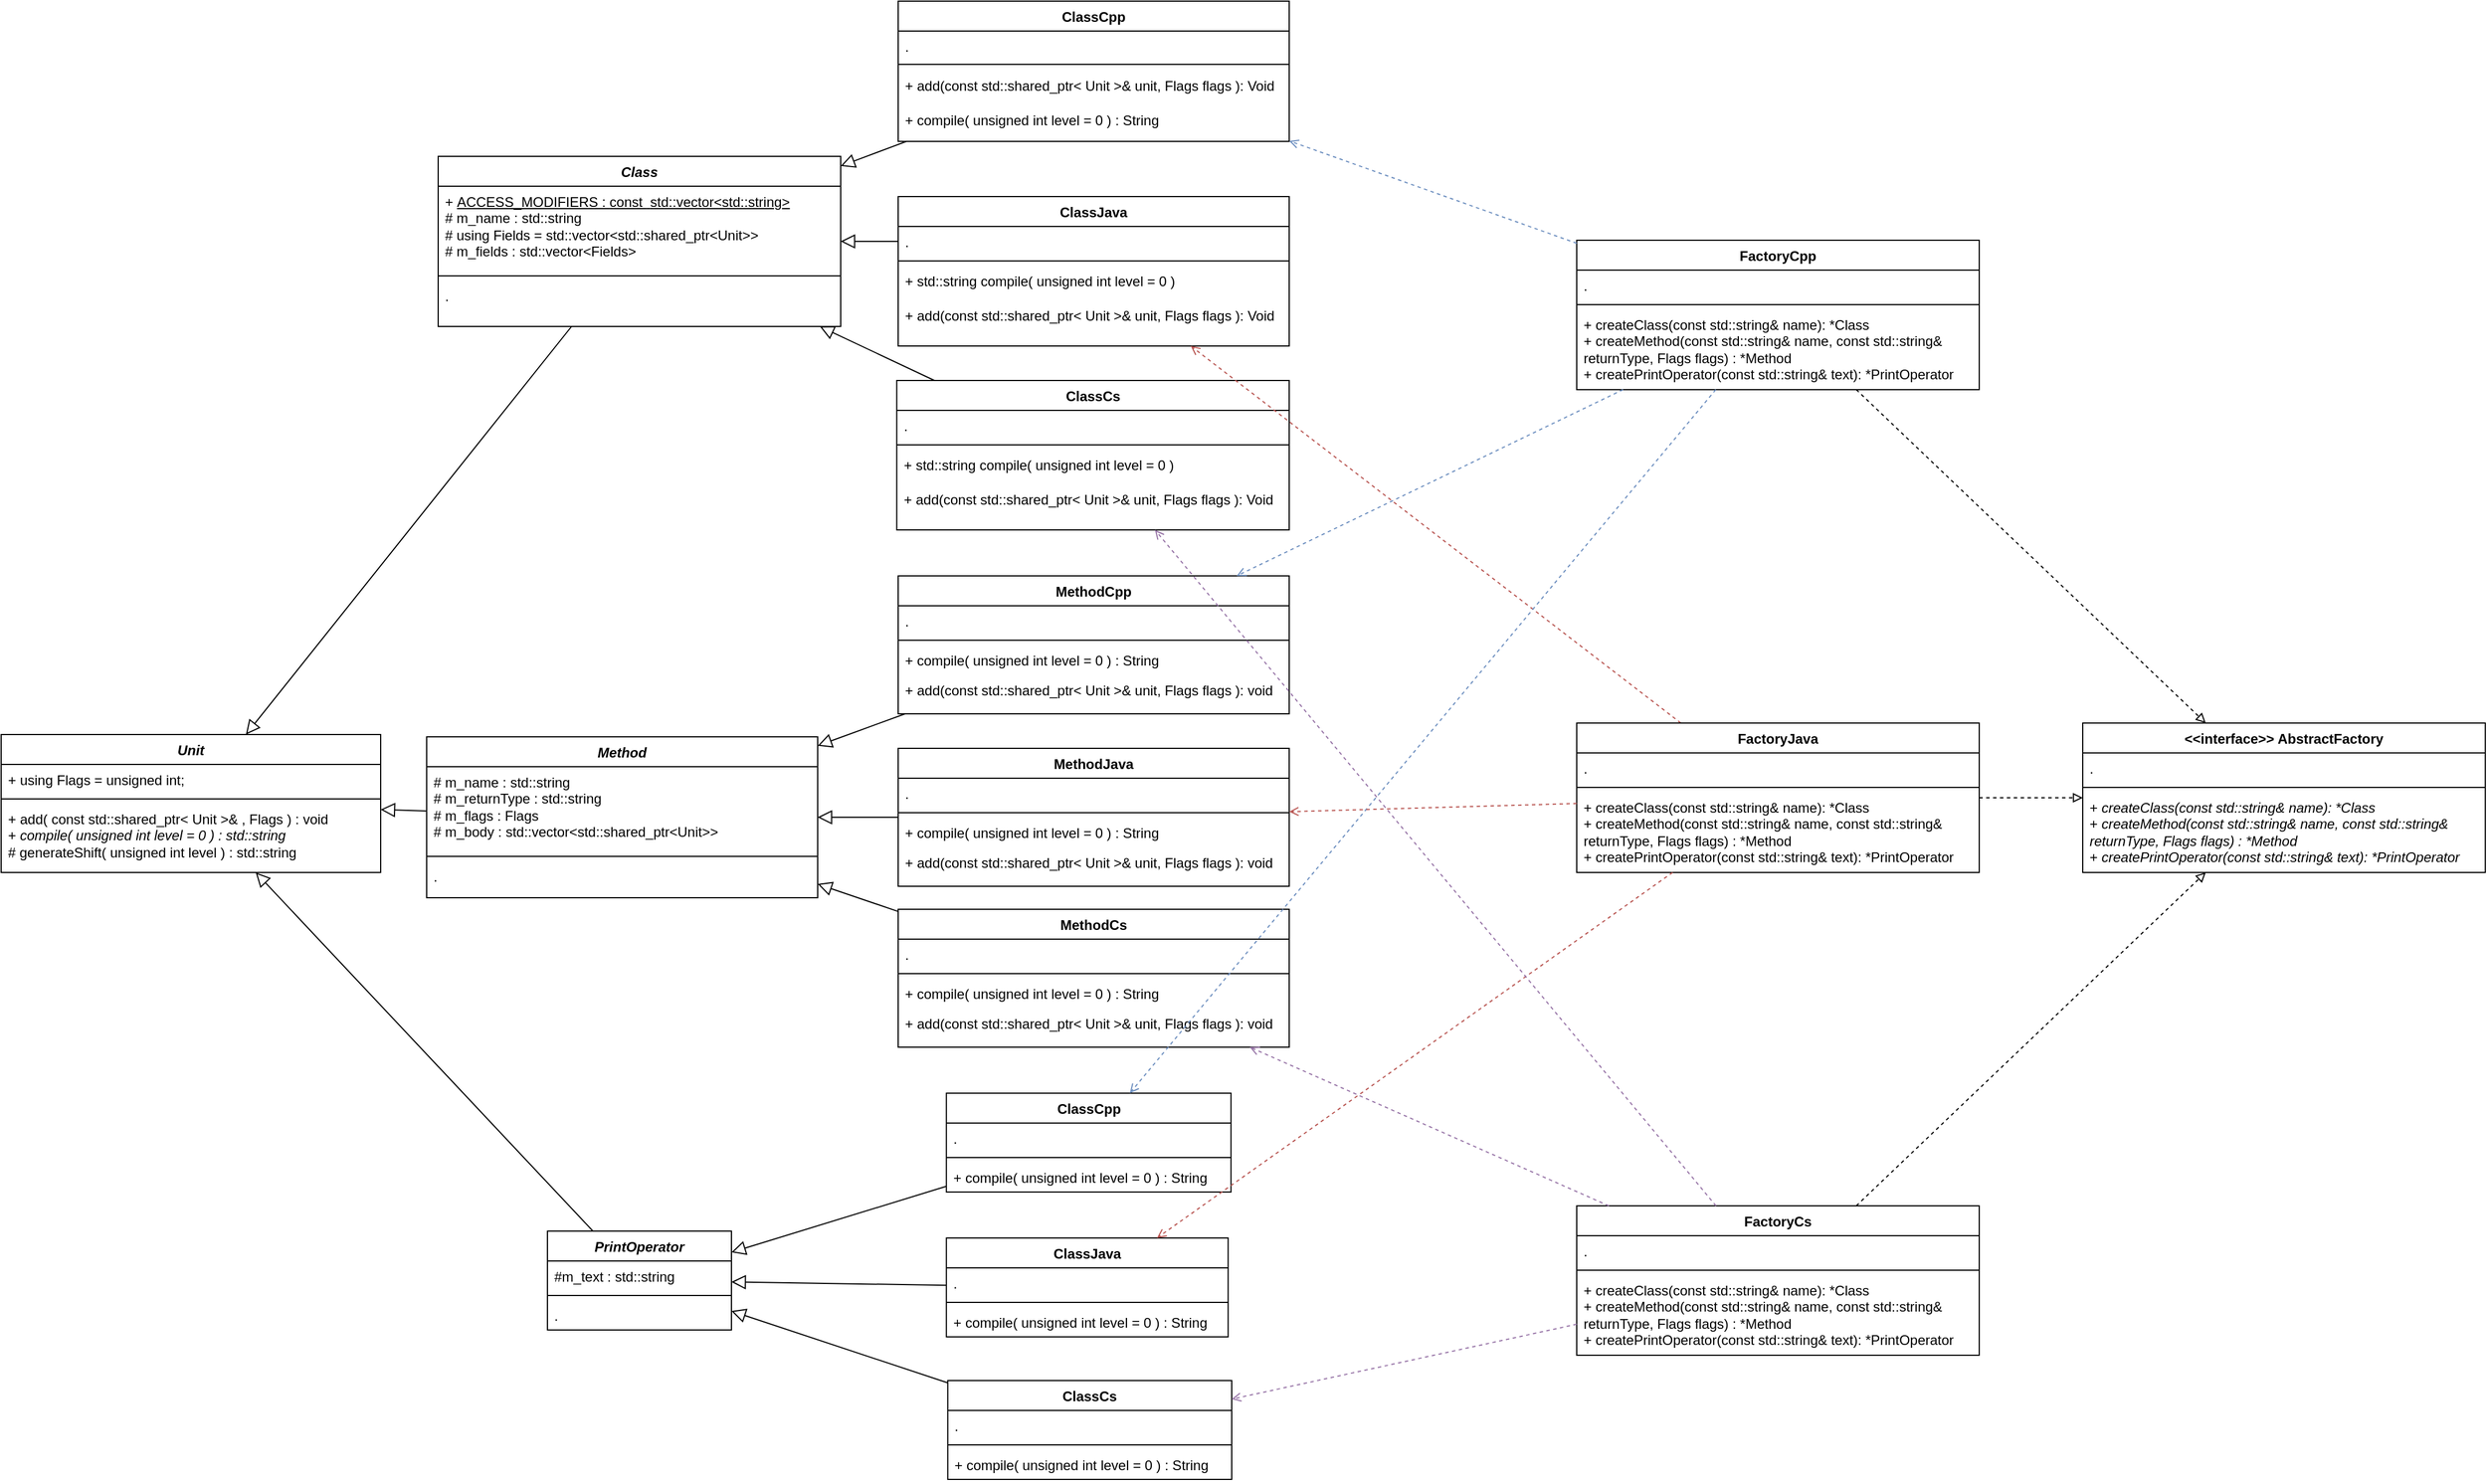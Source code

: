 <mxfile version="24.4.0" type="device">
  <diagram id="C5RBs43oDa-KdzZeNtuy" name="Page-1">
    <mxGraphModel dx="970" dy="560" grid="1" gridSize="10" guides="1" tooltips="1" connect="1" arrows="1" fold="1" page="1" pageScale="1" pageWidth="3000" pageHeight="3000" math="0" shadow="0">
      <root>
        <mxCell id="WIyWlLk6GJQsqaUBKTNV-0" />
        <mxCell id="WIyWlLk6GJQsqaUBKTNV-1" parent="WIyWlLk6GJQsqaUBKTNV-0" />
        <mxCell id="gezvIGPkTuoUHlUliIxv-8" value="ClassCpp" style="swimlane;fontStyle=1;align=center;verticalAlign=top;childLayout=stackLayout;horizontal=1;startSize=26;horizontalStack=0;resizeParent=1;resizeParentMax=0;resizeLast=0;collapsible=1;marginBottom=0;whiteSpace=wrap;html=1;" parent="WIyWlLk6GJQsqaUBKTNV-1" vertex="1">
          <mxGeometry x="1430.01" y="930" width="340" height="122" as="geometry">
            <mxRectangle x="1370" y="910" width="100" height="30" as="alternateBounds" />
          </mxGeometry>
        </mxCell>
        <mxCell id="gezvIGPkTuoUHlUliIxv-9" value="." style="text;strokeColor=none;fillColor=none;align=left;verticalAlign=top;spacingLeft=4;spacingRight=4;overflow=hidden;rotatable=0;points=[[0,0.5],[1,0.5]];portConstraint=eastwest;whiteSpace=wrap;html=1;" parent="gezvIGPkTuoUHlUliIxv-8" vertex="1">
          <mxGeometry y="26" width="340" height="24" as="geometry" />
        </mxCell>
        <mxCell id="gezvIGPkTuoUHlUliIxv-10" value="" style="line;strokeWidth=1;fillColor=none;align=left;verticalAlign=middle;spacingTop=-1;spacingLeft=3;spacingRight=3;rotatable=0;labelPosition=right;points=[];portConstraint=eastwest;strokeColor=inherit;" parent="gezvIGPkTuoUHlUliIxv-8" vertex="1">
          <mxGeometry y="50" width="340" height="10" as="geometry" />
        </mxCell>
        <mxCell id="6ZI4dqy2-xrWHT3vHo12-13" value="+ add(const std::shared_ptr&amp;lt; Unit &amp;gt;&amp;amp; unit, Flags flags&amp;nbsp;): Void" style="text;strokeColor=none;fillColor=none;align=left;verticalAlign=top;spacingLeft=4;spacingRight=4;overflow=hidden;rotatable=0;points=[[0,0.5],[1,0.5]];portConstraint=eastwest;whiteSpace=wrap;html=1;" parent="gezvIGPkTuoUHlUliIxv-8" vertex="1">
          <mxGeometry y="60" width="340" height="30" as="geometry" />
        </mxCell>
        <mxCell id="gezvIGPkTuoUHlUliIxv-11" value="+ compile( unsigned int level = 0 ) : String" style="text;strokeColor=none;fillColor=none;align=left;verticalAlign=top;spacingLeft=4;spacingRight=4;overflow=hidden;rotatable=0;points=[[0,0.5],[1,0.5]];portConstraint=eastwest;whiteSpace=wrap;html=1;" parent="gezvIGPkTuoUHlUliIxv-8" vertex="1">
          <mxGeometry y="90" width="340" height="32" as="geometry" />
        </mxCell>
        <mxCell id="gezvIGPkTuoUHlUliIxv-108" style="rounded=0;orthogonalLoop=1;jettySize=auto;html=1;endArrow=block;endFill=0;endSize=10;" parent="WIyWlLk6GJQsqaUBKTNV-1" source="6ZI4dqy2-xrWHT3vHo12-33" target="gezvIGPkTuoUHlUliIxv-104" edge="1">
          <mxGeometry relative="1" as="geometry">
            <mxPoint x="1041.371" y="1166" as="sourcePoint" />
          </mxGeometry>
        </mxCell>
        <mxCell id="gezvIGPkTuoUHlUliIxv-17" value="ClassJava" style="swimlane;fontStyle=1;align=center;verticalAlign=top;childLayout=stackLayout;horizontal=1;startSize=26;horizontalStack=0;resizeParent=1;resizeParentMax=0;resizeLast=0;collapsible=1;marginBottom=0;whiteSpace=wrap;html=1;" parent="WIyWlLk6GJQsqaUBKTNV-1" vertex="1">
          <mxGeometry x="1430" y="1100" width="340" height="130" as="geometry" />
        </mxCell>
        <mxCell id="gezvIGPkTuoUHlUliIxv-18" value="." style="text;strokeColor=none;fillColor=none;align=left;verticalAlign=top;spacingLeft=4;spacingRight=4;overflow=hidden;rotatable=0;points=[[0,0.5],[1,0.5]];portConstraint=eastwest;whiteSpace=wrap;html=1;" parent="gezvIGPkTuoUHlUliIxv-17" vertex="1">
          <mxGeometry y="26" width="340" height="26" as="geometry" />
        </mxCell>
        <mxCell id="gezvIGPkTuoUHlUliIxv-19" value="" style="line;strokeWidth=1;fillColor=none;align=left;verticalAlign=middle;spacingTop=-1;spacingLeft=3;spacingRight=3;rotatable=0;labelPosition=right;points=[];portConstraint=eastwest;strokeColor=inherit;" parent="gezvIGPkTuoUHlUliIxv-17" vertex="1">
          <mxGeometry y="52" width="340" height="8" as="geometry" />
        </mxCell>
        <mxCell id="gezvIGPkTuoUHlUliIxv-20" value="+ std::string compile( unsigned int level = 0 )" style="text;strokeColor=none;fillColor=none;align=left;verticalAlign=top;spacingLeft=4;spacingRight=4;overflow=hidden;rotatable=0;points=[[0,0.5],[1,0.5]];portConstraint=eastwest;whiteSpace=wrap;html=1;" parent="gezvIGPkTuoUHlUliIxv-17" vertex="1">
          <mxGeometry y="60" width="340" height="30" as="geometry" />
        </mxCell>
        <mxCell id="6ZI4dqy2-xrWHT3vHo12-26" value="+ add(const std::shared_ptr&amp;lt; Unit &amp;gt;&amp;amp; unit, Flags flags&amp;nbsp;): Void" style="text;strokeColor=none;fillColor=none;align=left;verticalAlign=top;spacingLeft=4;spacingRight=4;overflow=hidden;rotatable=0;points=[[0,0.5],[1,0.5]];portConstraint=eastwest;whiteSpace=wrap;html=1;" parent="gezvIGPkTuoUHlUliIxv-17" vertex="1">
          <mxGeometry y="90" width="340" height="40" as="geometry" />
        </mxCell>
        <mxCell id="gezvIGPkTuoUHlUliIxv-21" value="ClassCs" style="swimlane;fontStyle=1;align=center;verticalAlign=top;childLayout=stackLayout;horizontal=1;startSize=26;horizontalStack=0;resizeParent=1;resizeParentMax=0;resizeLast=0;collapsible=1;marginBottom=0;whiteSpace=wrap;html=1;" parent="WIyWlLk6GJQsqaUBKTNV-1" vertex="1">
          <mxGeometry x="1428.75" y="1260" width="341.25" height="130" as="geometry" />
        </mxCell>
        <mxCell id="gezvIGPkTuoUHlUliIxv-22" value="." style="text;strokeColor=none;fillColor=none;align=left;verticalAlign=top;spacingLeft=4;spacingRight=4;overflow=hidden;rotatable=0;points=[[0,0.5],[1,0.5]];portConstraint=eastwest;whiteSpace=wrap;html=1;" parent="gezvIGPkTuoUHlUliIxv-21" vertex="1">
          <mxGeometry y="26" width="341.25" height="26" as="geometry" />
        </mxCell>
        <mxCell id="gezvIGPkTuoUHlUliIxv-23" value="" style="line;strokeWidth=1;fillColor=none;align=left;verticalAlign=middle;spacingTop=-1;spacingLeft=3;spacingRight=3;rotatable=0;labelPosition=right;points=[];portConstraint=eastwest;strokeColor=inherit;" parent="gezvIGPkTuoUHlUliIxv-21" vertex="1">
          <mxGeometry y="52" width="341.25" height="8" as="geometry" />
        </mxCell>
        <mxCell id="gezvIGPkTuoUHlUliIxv-24" value="+ std::string compile( unsigned int level = 0 )" style="text;strokeColor=none;fillColor=none;align=left;verticalAlign=top;spacingLeft=4;spacingRight=4;overflow=hidden;rotatable=0;points=[[0,0.5],[1,0.5]];portConstraint=eastwest;whiteSpace=wrap;html=1;" parent="gezvIGPkTuoUHlUliIxv-21" vertex="1">
          <mxGeometry y="60" width="341.25" height="30" as="geometry" />
        </mxCell>
        <mxCell id="6ZI4dqy2-xrWHT3vHo12-27" value="+ add(const std::shared_ptr&amp;lt; Unit &amp;gt;&amp;amp; unit, Flags flags&amp;nbsp;): Void" style="text;strokeColor=none;fillColor=none;align=left;verticalAlign=top;spacingLeft=4;spacingRight=4;overflow=hidden;rotatable=0;points=[[0,0.5],[1,0.5]];portConstraint=eastwest;whiteSpace=wrap;html=1;" parent="gezvIGPkTuoUHlUliIxv-21" vertex="1">
          <mxGeometry y="90" width="341.25" height="40" as="geometry" />
        </mxCell>
        <mxCell id="gezvIGPkTuoUHlUliIxv-26" style="rounded=0;orthogonalLoop=1;jettySize=auto;html=1;endArrow=block;endFill=0;endSize=10;" parent="WIyWlLk6GJQsqaUBKTNV-1" source="gezvIGPkTuoUHlUliIxv-18" target="6ZI4dqy2-xrWHT3vHo12-33" edge="1">
          <mxGeometry relative="1" as="geometry">
            <mxPoint x="1270" y="1146" as="targetPoint" />
          </mxGeometry>
        </mxCell>
        <mxCell id="gezvIGPkTuoUHlUliIxv-67" value="MethodCpp" style="swimlane;fontStyle=1;align=center;verticalAlign=top;childLayout=stackLayout;horizontal=1;startSize=26;horizontalStack=0;resizeParent=1;resizeParentMax=0;resizeLast=0;collapsible=1;marginBottom=0;whiteSpace=wrap;html=1;" parent="WIyWlLk6GJQsqaUBKTNV-1" vertex="1">
          <mxGeometry x="1430" y="1430" width="340" height="120" as="geometry" />
        </mxCell>
        <mxCell id="gezvIGPkTuoUHlUliIxv-68" value="." style="text;strokeColor=none;fillColor=none;align=left;verticalAlign=top;spacingLeft=4;spacingRight=4;overflow=hidden;rotatable=0;points=[[0,0.5],[1,0.5]];portConstraint=eastwest;whiteSpace=wrap;html=1;" parent="gezvIGPkTuoUHlUliIxv-67" vertex="1">
          <mxGeometry y="26" width="340" height="26" as="geometry" />
        </mxCell>
        <mxCell id="gezvIGPkTuoUHlUliIxv-69" value="" style="line;strokeWidth=1;fillColor=none;align=left;verticalAlign=middle;spacingTop=-1;spacingLeft=3;spacingRight=3;rotatable=0;labelPosition=right;points=[];portConstraint=eastwest;strokeColor=inherit;" parent="gezvIGPkTuoUHlUliIxv-67" vertex="1">
          <mxGeometry y="52" width="340" height="8" as="geometry" />
        </mxCell>
        <mxCell id="7qQUv7Jo1ADHQWkO8-V3-0" value="+ compile( unsigned int level = 0 ) : String" style="text;strokeColor=none;fillColor=none;align=left;verticalAlign=top;spacingLeft=4;spacingRight=4;overflow=hidden;rotatable=0;points=[[0,0.5],[1,0.5]];portConstraint=eastwest;whiteSpace=wrap;html=1;" vertex="1" parent="gezvIGPkTuoUHlUliIxv-67">
          <mxGeometry y="60" width="340" height="26" as="geometry" />
        </mxCell>
        <mxCell id="7qQUv7Jo1ADHQWkO8-V3-2" value="+ add(const std::shared_ptr&amp;lt; Unit &amp;gt;&amp;amp; unit, Flags flags&amp;nbsp;): void" style="text;strokeColor=none;fillColor=none;align=left;verticalAlign=top;spacingLeft=4;spacingRight=4;overflow=hidden;rotatable=0;points=[[0,0.5],[1,0.5]];portConstraint=eastwest;whiteSpace=wrap;html=1;" vertex="1" parent="gezvIGPkTuoUHlUliIxv-67">
          <mxGeometry y="86" width="340" height="34" as="geometry" />
        </mxCell>
        <mxCell id="gezvIGPkTuoUHlUliIxv-71" value="&lt;i&gt;Method&lt;/i&gt;" style="swimlane;fontStyle=1;align=center;verticalAlign=top;childLayout=stackLayout;horizontal=1;startSize=26;horizontalStack=0;resizeParent=1;resizeParentMax=0;resizeLast=0;collapsible=1;marginBottom=0;whiteSpace=wrap;html=1;" parent="WIyWlLk6GJQsqaUBKTNV-1" vertex="1">
          <mxGeometry x="1020" y="1570" width="340" height="140" as="geometry" />
        </mxCell>
        <mxCell id="gezvIGPkTuoUHlUliIxv-72" value="&lt;div&gt;# m_name :&amp;nbsp;std::string&lt;/div&gt;&lt;div&gt;# m_returnType :&amp;nbsp;std::string&lt;/div&gt;&lt;div&gt;# m_flags : Flags&lt;/div&gt;&lt;div&gt;# m_body :&amp;nbsp;std::vector&amp;lt;std::shared_ptr&amp;lt;Unit&amp;gt;&amp;gt;&lt;/div&gt;" style="text;strokeColor=none;fillColor=none;align=left;verticalAlign=top;spacingLeft=4;spacingRight=4;overflow=hidden;rotatable=0;points=[[0,0.5],[1,0.5]];portConstraint=eastwest;whiteSpace=wrap;html=1;" parent="gezvIGPkTuoUHlUliIxv-71" vertex="1">
          <mxGeometry y="26" width="340" height="74" as="geometry" />
        </mxCell>
        <mxCell id="gezvIGPkTuoUHlUliIxv-73" value="" style="line;strokeWidth=1;fillColor=none;align=left;verticalAlign=middle;spacingTop=-1;spacingLeft=3;spacingRight=3;rotatable=0;labelPosition=right;points=[];portConstraint=eastwest;strokeColor=inherit;" parent="gezvIGPkTuoUHlUliIxv-71" vertex="1">
          <mxGeometry y="100" width="340" height="8" as="geometry" />
        </mxCell>
        <mxCell id="6ZI4dqy2-xrWHT3vHo12-28" value="." style="text;strokeColor=none;fillColor=none;align=left;verticalAlign=top;spacingLeft=4;spacingRight=4;overflow=hidden;rotatable=0;points=[[0,0.5],[1,0.5]];portConstraint=eastwest;whiteSpace=wrap;html=1;" parent="gezvIGPkTuoUHlUliIxv-71" vertex="1">
          <mxGeometry y="108" width="340" height="32" as="geometry" />
        </mxCell>
        <mxCell id="gezvIGPkTuoUHlUliIxv-75" value="MethodJava" style="swimlane;fontStyle=1;align=center;verticalAlign=top;childLayout=stackLayout;horizontal=1;startSize=26;horizontalStack=0;resizeParent=1;resizeParentMax=0;resizeLast=0;collapsible=1;marginBottom=0;whiteSpace=wrap;html=1;" parent="WIyWlLk6GJQsqaUBKTNV-1" vertex="1">
          <mxGeometry x="1430" y="1580" width="340" height="120" as="geometry" />
        </mxCell>
        <mxCell id="gezvIGPkTuoUHlUliIxv-76" value="." style="text;strokeColor=none;fillColor=none;align=left;verticalAlign=top;spacingLeft=4;spacingRight=4;overflow=hidden;rotatable=0;points=[[0,0.5],[1,0.5]];portConstraint=eastwest;whiteSpace=wrap;html=1;" parent="gezvIGPkTuoUHlUliIxv-75" vertex="1">
          <mxGeometry y="26" width="340" height="26" as="geometry" />
        </mxCell>
        <mxCell id="gezvIGPkTuoUHlUliIxv-77" value="" style="line;strokeWidth=1;fillColor=none;align=left;verticalAlign=middle;spacingTop=-1;spacingLeft=3;spacingRight=3;rotatable=0;labelPosition=right;points=[];portConstraint=eastwest;strokeColor=inherit;" parent="gezvIGPkTuoUHlUliIxv-75" vertex="1">
          <mxGeometry y="52" width="340" height="8" as="geometry" />
        </mxCell>
        <mxCell id="gezvIGPkTuoUHlUliIxv-78" value="+ compile( unsigned int level = 0 ) : String" style="text;strokeColor=none;fillColor=none;align=left;verticalAlign=top;spacingLeft=4;spacingRight=4;overflow=hidden;rotatable=0;points=[[0,0.5],[1,0.5]];portConstraint=eastwest;whiteSpace=wrap;html=1;" parent="gezvIGPkTuoUHlUliIxv-75" vertex="1">
          <mxGeometry y="60" width="340" height="26" as="geometry" />
        </mxCell>
        <mxCell id="7qQUv7Jo1ADHQWkO8-V3-1" value="+ add(const std::shared_ptr&amp;lt; Unit &amp;gt;&amp;amp; unit, Flags flags&amp;nbsp;): void" style="text;strokeColor=none;fillColor=none;align=left;verticalAlign=top;spacingLeft=4;spacingRight=4;overflow=hidden;rotatable=0;points=[[0,0.5],[1,0.5]];portConstraint=eastwest;whiteSpace=wrap;html=1;" vertex="1" parent="gezvIGPkTuoUHlUliIxv-75">
          <mxGeometry y="86" width="340" height="34" as="geometry" />
        </mxCell>
        <mxCell id="gezvIGPkTuoUHlUliIxv-80" value="MethodCs" style="swimlane;fontStyle=1;align=center;verticalAlign=top;childLayout=stackLayout;horizontal=1;startSize=26;horizontalStack=0;resizeParent=1;resizeParentMax=0;resizeLast=0;collapsible=1;marginBottom=0;whiteSpace=wrap;html=1;" parent="WIyWlLk6GJQsqaUBKTNV-1" vertex="1">
          <mxGeometry x="1430" y="1720" width="340" height="120" as="geometry" />
        </mxCell>
        <mxCell id="gezvIGPkTuoUHlUliIxv-81" value="." style="text;strokeColor=none;fillColor=none;align=left;verticalAlign=top;spacingLeft=4;spacingRight=4;overflow=hidden;rotatable=0;points=[[0,0.5],[1,0.5]];portConstraint=eastwest;whiteSpace=wrap;html=1;" parent="gezvIGPkTuoUHlUliIxv-80" vertex="1">
          <mxGeometry y="26" width="340" height="26" as="geometry" />
        </mxCell>
        <mxCell id="gezvIGPkTuoUHlUliIxv-82" value="" style="line;strokeWidth=1;fillColor=none;align=left;verticalAlign=middle;spacingTop=-1;spacingLeft=3;spacingRight=3;rotatable=0;labelPosition=right;points=[];portConstraint=eastwest;strokeColor=inherit;" parent="gezvIGPkTuoUHlUliIxv-80" vertex="1">
          <mxGeometry y="52" width="340" height="8" as="geometry" />
        </mxCell>
        <mxCell id="MN3qIhoa0ov2QLaZOu2q-2" value="+ compile( unsigned int level = 0 ) : String" style="text;strokeColor=none;fillColor=none;align=left;verticalAlign=top;spacingLeft=4;spacingRight=4;overflow=hidden;rotatable=0;points=[[0,0.5],[1,0.5]];portConstraint=eastwest;whiteSpace=wrap;html=1;" parent="gezvIGPkTuoUHlUliIxv-80" vertex="1">
          <mxGeometry y="60" width="340" height="26" as="geometry" />
        </mxCell>
        <mxCell id="7qQUv7Jo1ADHQWkO8-V3-3" value="+ add(const std::shared_ptr&amp;lt; Unit &amp;gt;&amp;amp; unit, Flags flags&amp;nbsp;): void" style="text;strokeColor=none;fillColor=none;align=left;verticalAlign=top;spacingLeft=4;spacingRight=4;overflow=hidden;rotatable=0;points=[[0,0.5],[1,0.5]];portConstraint=eastwest;whiteSpace=wrap;html=1;" vertex="1" parent="gezvIGPkTuoUHlUliIxv-80">
          <mxGeometry y="86" width="340" height="34" as="geometry" />
        </mxCell>
        <mxCell id="gezvIGPkTuoUHlUliIxv-86" value="ClassCpp" style="swimlane;fontStyle=1;align=center;verticalAlign=top;childLayout=stackLayout;horizontal=1;startSize=26;horizontalStack=0;resizeParent=1;resizeParentMax=0;resizeLast=0;collapsible=1;marginBottom=0;whiteSpace=wrap;html=1;" parent="WIyWlLk6GJQsqaUBKTNV-1" vertex="1">
          <mxGeometry x="1471.88" y="1880" width="247.5" height="86" as="geometry" />
        </mxCell>
        <mxCell id="gezvIGPkTuoUHlUliIxv-87" value="." style="text;strokeColor=none;fillColor=none;align=left;verticalAlign=top;spacingLeft=4;spacingRight=4;overflow=hidden;rotatable=0;points=[[0,0.5],[1,0.5]];portConstraint=eastwest;whiteSpace=wrap;html=1;" parent="gezvIGPkTuoUHlUliIxv-86" vertex="1">
          <mxGeometry y="26" width="247.5" height="26" as="geometry" />
        </mxCell>
        <mxCell id="gezvIGPkTuoUHlUliIxv-88" value="" style="line;strokeWidth=1;fillColor=none;align=left;verticalAlign=middle;spacingTop=-1;spacingLeft=3;spacingRight=3;rotatable=0;labelPosition=right;points=[];portConstraint=eastwest;strokeColor=inherit;" parent="gezvIGPkTuoUHlUliIxv-86" vertex="1">
          <mxGeometry y="52" width="247.5" height="8" as="geometry" />
        </mxCell>
        <mxCell id="gezvIGPkTuoUHlUliIxv-89" value="+ compile( unsigned int level = 0 ) : String" style="text;strokeColor=none;fillColor=none;align=left;verticalAlign=top;spacingLeft=4;spacingRight=4;overflow=hidden;rotatable=0;points=[[0,0.5],[1,0.5]];portConstraint=eastwest;whiteSpace=wrap;html=1;" parent="gezvIGPkTuoUHlUliIxv-86" vertex="1">
          <mxGeometry y="60" width="247.5" height="26" as="geometry" />
        </mxCell>
        <mxCell id="gezvIGPkTuoUHlUliIxv-90" value="&lt;i&gt;PrintOperator&lt;/i&gt;" style="swimlane;fontStyle=1;align=center;verticalAlign=top;childLayout=stackLayout;horizontal=1;startSize=26;horizontalStack=0;resizeParent=1;resizeParentMax=0;resizeLast=0;collapsible=1;marginBottom=0;whiteSpace=wrap;html=1;" parent="WIyWlLk6GJQsqaUBKTNV-1" vertex="1">
          <mxGeometry x="1125" y="2000" width="160" height="86" as="geometry" />
        </mxCell>
        <mxCell id="gezvIGPkTuoUHlUliIxv-91" value="#m_text : std::string" style="text;strokeColor=none;fillColor=none;align=left;verticalAlign=top;spacingLeft=4;spacingRight=4;overflow=hidden;rotatable=0;points=[[0,0.5],[1,0.5]];portConstraint=eastwest;whiteSpace=wrap;html=1;" parent="gezvIGPkTuoUHlUliIxv-90" vertex="1">
          <mxGeometry y="26" width="160" height="26" as="geometry" />
        </mxCell>
        <mxCell id="gezvIGPkTuoUHlUliIxv-92" value="" style="line;strokeWidth=1;fillColor=none;align=left;verticalAlign=middle;spacingTop=-1;spacingLeft=3;spacingRight=3;rotatable=0;labelPosition=right;points=[];portConstraint=eastwest;strokeColor=inherit;" parent="gezvIGPkTuoUHlUliIxv-90" vertex="1">
          <mxGeometry y="52" width="160" height="8" as="geometry" />
        </mxCell>
        <mxCell id="gezvIGPkTuoUHlUliIxv-93" value="." style="text;strokeColor=none;fillColor=none;align=left;verticalAlign=top;spacingLeft=4;spacingRight=4;overflow=hidden;rotatable=0;points=[[0,0.5],[1,0.5]];portConstraint=eastwest;whiteSpace=wrap;html=1;" parent="gezvIGPkTuoUHlUliIxv-90" vertex="1">
          <mxGeometry y="60" width="160" height="26" as="geometry" />
        </mxCell>
        <mxCell id="gezvIGPkTuoUHlUliIxv-94" value="ClassJava" style="swimlane;fontStyle=1;align=center;verticalAlign=top;childLayout=stackLayout;horizontal=1;startSize=26;horizontalStack=0;resizeParent=1;resizeParentMax=0;resizeLast=0;collapsible=1;marginBottom=0;whiteSpace=wrap;html=1;" parent="WIyWlLk6GJQsqaUBKTNV-1" vertex="1">
          <mxGeometry x="1471.88" y="2006" width="245" height="86" as="geometry" />
        </mxCell>
        <mxCell id="gezvIGPkTuoUHlUliIxv-95" value="." style="text;strokeColor=none;fillColor=none;align=left;verticalAlign=top;spacingLeft=4;spacingRight=4;overflow=hidden;rotatable=0;points=[[0,0.5],[1,0.5]];portConstraint=eastwest;whiteSpace=wrap;html=1;" parent="gezvIGPkTuoUHlUliIxv-94" vertex="1">
          <mxGeometry y="26" width="245" height="26" as="geometry" />
        </mxCell>
        <mxCell id="gezvIGPkTuoUHlUliIxv-96" value="" style="line;strokeWidth=1;fillColor=none;align=left;verticalAlign=middle;spacingTop=-1;spacingLeft=3;spacingRight=3;rotatable=0;labelPosition=right;points=[];portConstraint=eastwest;strokeColor=inherit;" parent="gezvIGPkTuoUHlUliIxv-94" vertex="1">
          <mxGeometry y="52" width="245" height="8" as="geometry" />
        </mxCell>
        <mxCell id="gezvIGPkTuoUHlUliIxv-97" value="+ compile( unsigned int level = 0 ) : String" style="text;strokeColor=none;fillColor=none;align=left;verticalAlign=top;spacingLeft=4;spacingRight=4;overflow=hidden;rotatable=0;points=[[0,0.5],[1,0.5]];portConstraint=eastwest;whiteSpace=wrap;html=1;" parent="gezvIGPkTuoUHlUliIxv-94" vertex="1">
          <mxGeometry y="60" width="245" height="26" as="geometry" />
        </mxCell>
        <mxCell id="gezvIGPkTuoUHlUliIxv-99" value="ClassCs" style="swimlane;fontStyle=1;align=center;verticalAlign=top;childLayout=stackLayout;horizontal=1;startSize=26;horizontalStack=0;resizeParent=1;resizeParentMax=0;resizeLast=0;collapsible=1;marginBottom=0;whiteSpace=wrap;html=1;" parent="WIyWlLk6GJQsqaUBKTNV-1" vertex="1">
          <mxGeometry x="1473.13" y="2130" width="246.87" height="86" as="geometry" />
        </mxCell>
        <mxCell id="gezvIGPkTuoUHlUliIxv-100" value="." style="text;strokeColor=none;fillColor=none;align=left;verticalAlign=top;spacingLeft=4;spacingRight=4;overflow=hidden;rotatable=0;points=[[0,0.5],[1,0.5]];portConstraint=eastwest;whiteSpace=wrap;html=1;" parent="gezvIGPkTuoUHlUliIxv-99" vertex="1">
          <mxGeometry y="26" width="246.87" height="26" as="geometry" />
        </mxCell>
        <mxCell id="gezvIGPkTuoUHlUliIxv-101" value="" style="line;strokeWidth=1;fillColor=none;align=left;verticalAlign=middle;spacingTop=-1;spacingLeft=3;spacingRight=3;rotatable=0;labelPosition=right;points=[];portConstraint=eastwest;strokeColor=inherit;" parent="gezvIGPkTuoUHlUliIxv-99" vertex="1">
          <mxGeometry y="52" width="246.87" height="8" as="geometry" />
        </mxCell>
        <mxCell id="gezvIGPkTuoUHlUliIxv-102" value="+ compile( unsigned int level = 0 ) : String" style="text;strokeColor=none;fillColor=none;align=left;verticalAlign=top;spacingLeft=4;spacingRight=4;overflow=hidden;rotatable=0;points=[[0,0.5],[1,0.5]];portConstraint=eastwest;whiteSpace=wrap;html=1;" parent="gezvIGPkTuoUHlUliIxv-99" vertex="1">
          <mxGeometry y="60" width="246.87" height="26" as="geometry" />
        </mxCell>
        <mxCell id="gezvIGPkTuoUHlUliIxv-104" value="&lt;i&gt;Unit&lt;/i&gt;" style="swimlane;fontStyle=1;align=center;verticalAlign=top;childLayout=stackLayout;horizontal=1;startSize=26;horizontalStack=0;resizeParent=1;resizeParentMax=0;resizeLast=0;collapsible=1;marginBottom=0;whiteSpace=wrap;html=1;" parent="WIyWlLk6GJQsqaUBKTNV-1" vertex="1">
          <mxGeometry x="650" y="1568" width="330" height="120" as="geometry" />
        </mxCell>
        <mxCell id="gezvIGPkTuoUHlUliIxv-105" value="+&amp;nbsp;using Flags = unsigned int;" style="text;strokeColor=none;fillColor=none;align=left;verticalAlign=top;spacingLeft=4;spacingRight=4;overflow=hidden;rotatable=0;points=[[0,0.5],[1,0.5]];portConstraint=eastwest;whiteSpace=wrap;html=1;" parent="gezvIGPkTuoUHlUliIxv-104" vertex="1">
          <mxGeometry y="26" width="330" height="26" as="geometry" />
        </mxCell>
        <mxCell id="gezvIGPkTuoUHlUliIxv-106" value="" style="line;strokeWidth=1;fillColor=none;align=left;verticalAlign=middle;spacingTop=-1;spacingLeft=3;spacingRight=3;rotatable=0;labelPosition=right;points=[];portConstraint=eastwest;strokeColor=inherit;" parent="gezvIGPkTuoUHlUliIxv-104" vertex="1">
          <mxGeometry y="52" width="330" height="8" as="geometry" />
        </mxCell>
        <mxCell id="gezvIGPkTuoUHlUliIxv-107" value="+ add( const std::shared_ptr&amp;lt; Unit &amp;gt;&amp;amp; , Flags ) : void&lt;br&gt;+ &lt;i&gt;compile( unsigned int level = 0 ) : std::string&lt;/i&gt;&lt;br&gt;# generateShift( unsigned int level ) : std::string" style="text;strokeColor=none;fillColor=none;align=left;verticalAlign=top;spacingLeft=4;spacingRight=4;overflow=hidden;rotatable=0;points=[[0,0.5],[1,0.5]];portConstraint=eastwest;whiteSpace=wrap;html=1;" parent="gezvIGPkTuoUHlUliIxv-104" vertex="1">
          <mxGeometry y="60" width="330" height="60" as="geometry" />
        </mxCell>
        <mxCell id="gezvIGPkTuoUHlUliIxv-113" value="&amp;lt;&amp;lt;interface&amp;gt;&amp;gt; AbstractFactory" style="swimlane;fontStyle=1;align=center;verticalAlign=top;childLayout=stackLayout;horizontal=1;startSize=26;horizontalStack=0;resizeParent=1;resizeParentMax=0;resizeLast=0;collapsible=1;marginBottom=0;whiteSpace=wrap;html=1;" parent="WIyWlLk6GJQsqaUBKTNV-1" vertex="1">
          <mxGeometry x="2460" y="1558" width="350" height="130" as="geometry" />
        </mxCell>
        <mxCell id="gezvIGPkTuoUHlUliIxv-114" value="." style="text;strokeColor=none;fillColor=none;align=left;verticalAlign=top;spacingLeft=4;spacingRight=4;overflow=hidden;rotatable=0;points=[[0,0.5],[1,0.5]];portConstraint=eastwest;whiteSpace=wrap;html=1;" parent="gezvIGPkTuoUHlUliIxv-113" vertex="1">
          <mxGeometry y="26" width="350" height="26" as="geometry" />
        </mxCell>
        <mxCell id="gezvIGPkTuoUHlUliIxv-115" value="" style="line;strokeWidth=1;fillColor=none;align=left;verticalAlign=middle;spacingTop=-1;spacingLeft=3;spacingRight=3;rotatable=0;labelPosition=right;points=[];portConstraint=eastwest;strokeColor=inherit;" parent="gezvIGPkTuoUHlUliIxv-113" vertex="1">
          <mxGeometry y="52" width="350" height="8" as="geometry" />
        </mxCell>
        <mxCell id="gezvIGPkTuoUHlUliIxv-116" value="+ &lt;i&gt;createClass(const std::string&amp;amp; name): *Class&lt;br&gt;&lt;/i&gt;+ &lt;i&gt;createMethod(const std::string&amp;amp; name, const std::string&amp;amp; returnType, Flags flags) : *Method&lt;br&gt;&lt;/i&gt;+ &lt;i&gt;createPrintOperator(const std::string&amp;amp; text): *PrintOperator&lt;/i&gt;" style="text;strokeColor=none;fillColor=none;align=left;verticalAlign=top;spacingLeft=4;spacingRight=4;overflow=hidden;rotatable=0;points=[[0,0.5],[1,0.5]];portConstraint=eastwest;whiteSpace=wrap;html=1;" parent="gezvIGPkTuoUHlUliIxv-113" vertex="1">
          <mxGeometry y="60" width="350" height="70" as="geometry" />
        </mxCell>
        <mxCell id="gezvIGPkTuoUHlUliIxv-140" style="rounded=0;orthogonalLoop=1;jettySize=auto;html=1;endArrow=block;endFill=0;dashed=1;" parent="WIyWlLk6GJQsqaUBKTNV-1" source="gezvIGPkTuoUHlUliIxv-117" target="gezvIGPkTuoUHlUliIxv-113" edge="1">
          <mxGeometry relative="1" as="geometry" />
        </mxCell>
        <mxCell id="gezvIGPkTuoUHlUliIxv-117" value="FactoryCpp" style="swimlane;fontStyle=1;align=center;verticalAlign=top;childLayout=stackLayout;horizontal=1;startSize=26;horizontalStack=0;resizeParent=1;resizeParentMax=0;resizeLast=0;collapsible=1;marginBottom=0;whiteSpace=wrap;html=1;" parent="WIyWlLk6GJQsqaUBKTNV-1" vertex="1">
          <mxGeometry x="2020" y="1138" width="350" height="130" as="geometry" />
        </mxCell>
        <mxCell id="gezvIGPkTuoUHlUliIxv-118" value="." style="text;strokeColor=none;fillColor=none;align=left;verticalAlign=top;spacingLeft=4;spacingRight=4;overflow=hidden;rotatable=0;points=[[0,0.5],[1,0.5]];portConstraint=eastwest;whiteSpace=wrap;html=1;" parent="gezvIGPkTuoUHlUliIxv-117" vertex="1">
          <mxGeometry y="26" width="350" height="26" as="geometry" />
        </mxCell>
        <mxCell id="gezvIGPkTuoUHlUliIxv-119" value="" style="line;strokeWidth=1;fillColor=none;align=left;verticalAlign=middle;spacingTop=-1;spacingLeft=3;spacingRight=3;rotatable=0;labelPosition=right;points=[];portConstraint=eastwest;strokeColor=inherit;" parent="gezvIGPkTuoUHlUliIxv-117" vertex="1">
          <mxGeometry y="52" width="350" height="8" as="geometry" />
        </mxCell>
        <mxCell id="gezvIGPkTuoUHlUliIxv-120" value="+ createClass(const std::string&amp;amp; name): *Class&lt;br&gt;+ createMethod(const std::string&amp;amp; name, const std::string&amp;amp; returnType, Flags flags) : *Method&lt;br&gt;+ createPrintOperator(const std::string&amp;amp; text): *PrintOperator" style="text;strokeColor=none;fillColor=none;align=left;verticalAlign=top;spacingLeft=4;spacingRight=4;overflow=hidden;rotatable=0;points=[[0,0.5],[1,0.5]];portConstraint=eastwest;whiteSpace=wrap;html=1;" parent="gezvIGPkTuoUHlUliIxv-117" vertex="1">
          <mxGeometry y="60" width="350" height="70" as="geometry" />
        </mxCell>
        <mxCell id="gezvIGPkTuoUHlUliIxv-141" style="rounded=0;orthogonalLoop=1;jettySize=auto;html=1;endArrow=block;endFill=0;dashed=1;" parent="WIyWlLk6GJQsqaUBKTNV-1" source="gezvIGPkTuoUHlUliIxv-121" target="gezvIGPkTuoUHlUliIxv-113" edge="1">
          <mxGeometry relative="1" as="geometry" />
        </mxCell>
        <mxCell id="6ZI4dqy2-xrWHT3vHo12-14" style="rounded=0;orthogonalLoop=1;jettySize=auto;html=1;fillColor=#f8cecc;strokeColor=#b85450;endArrow=open;endFill=0;dashed=1;" parent="WIyWlLk6GJQsqaUBKTNV-1" source="gezvIGPkTuoUHlUliIxv-121" target="gezvIGPkTuoUHlUliIxv-17" edge="1">
          <mxGeometry relative="1" as="geometry" />
        </mxCell>
        <mxCell id="gezvIGPkTuoUHlUliIxv-121" value="FactoryJava" style="swimlane;fontStyle=1;align=center;verticalAlign=top;childLayout=stackLayout;horizontal=1;startSize=26;horizontalStack=0;resizeParent=1;resizeParentMax=0;resizeLast=0;collapsible=1;marginBottom=0;whiteSpace=wrap;html=1;" parent="WIyWlLk6GJQsqaUBKTNV-1" vertex="1">
          <mxGeometry x="2020" y="1558" width="350" height="130" as="geometry" />
        </mxCell>
        <mxCell id="gezvIGPkTuoUHlUliIxv-122" value="." style="text;strokeColor=none;fillColor=none;align=left;verticalAlign=top;spacingLeft=4;spacingRight=4;overflow=hidden;rotatable=0;points=[[0,0.5],[1,0.5]];portConstraint=eastwest;whiteSpace=wrap;html=1;" parent="gezvIGPkTuoUHlUliIxv-121" vertex="1">
          <mxGeometry y="26" width="350" height="26" as="geometry" />
        </mxCell>
        <mxCell id="gezvIGPkTuoUHlUliIxv-123" value="" style="line;strokeWidth=1;fillColor=none;align=left;verticalAlign=middle;spacingTop=-1;spacingLeft=3;spacingRight=3;rotatable=0;labelPosition=right;points=[];portConstraint=eastwest;strokeColor=inherit;" parent="gezvIGPkTuoUHlUliIxv-121" vertex="1">
          <mxGeometry y="52" width="350" height="8" as="geometry" />
        </mxCell>
        <mxCell id="gezvIGPkTuoUHlUliIxv-124" value="+ createClass(const std::string&amp;amp; name): *Class&lt;br&gt;+ createMethod(const std::string&amp;amp; name, const std::string&amp;amp; returnType, Flags flags) : *Method&lt;br&gt;+ createPrintOperator(const std::string&amp;amp; text): *PrintOperator" style="text;strokeColor=none;fillColor=none;align=left;verticalAlign=top;spacingLeft=4;spacingRight=4;overflow=hidden;rotatable=0;points=[[0,0.5],[1,0.5]];portConstraint=eastwest;whiteSpace=wrap;html=1;" parent="gezvIGPkTuoUHlUliIxv-121" vertex="1">
          <mxGeometry y="60" width="350" height="70" as="geometry" />
        </mxCell>
        <mxCell id="gezvIGPkTuoUHlUliIxv-142" style="rounded=0;orthogonalLoop=1;jettySize=auto;html=1;endArrow=block;endFill=0;dashed=1;" parent="WIyWlLk6GJQsqaUBKTNV-1" source="gezvIGPkTuoUHlUliIxv-125" target="gezvIGPkTuoUHlUliIxv-113" edge="1">
          <mxGeometry relative="1" as="geometry" />
        </mxCell>
        <mxCell id="gezvIGPkTuoUHlUliIxv-125" value="FactoryCs" style="swimlane;fontStyle=1;align=center;verticalAlign=top;childLayout=stackLayout;horizontal=1;startSize=26;horizontalStack=0;resizeParent=1;resizeParentMax=0;resizeLast=0;collapsible=1;marginBottom=0;whiteSpace=wrap;html=1;" parent="WIyWlLk6GJQsqaUBKTNV-1" vertex="1">
          <mxGeometry x="2020" y="1978" width="350" height="130" as="geometry" />
        </mxCell>
        <mxCell id="gezvIGPkTuoUHlUliIxv-126" value="." style="text;strokeColor=none;fillColor=none;align=left;verticalAlign=top;spacingLeft=4;spacingRight=4;overflow=hidden;rotatable=0;points=[[0,0.5],[1,0.5]];portConstraint=eastwest;whiteSpace=wrap;html=1;" parent="gezvIGPkTuoUHlUliIxv-125" vertex="1">
          <mxGeometry y="26" width="350" height="26" as="geometry" />
        </mxCell>
        <mxCell id="gezvIGPkTuoUHlUliIxv-127" value="" style="line;strokeWidth=1;fillColor=none;align=left;verticalAlign=middle;spacingTop=-1;spacingLeft=3;spacingRight=3;rotatable=0;labelPosition=right;points=[];portConstraint=eastwest;strokeColor=inherit;" parent="gezvIGPkTuoUHlUliIxv-125" vertex="1">
          <mxGeometry y="52" width="350" height="8" as="geometry" />
        </mxCell>
        <mxCell id="gezvIGPkTuoUHlUliIxv-128" value="+ createClass(const std::string&amp;amp; name): *Class&lt;br&gt;+ createMethod(const std::string&amp;amp; name, const std::string&amp;amp; returnType, Flags flags) : *Method&lt;br&gt;+ createPrintOperator(const std::string&amp;amp; text): *PrintOperator" style="text;strokeColor=none;fillColor=none;align=left;verticalAlign=top;spacingLeft=4;spacingRight=4;overflow=hidden;rotatable=0;points=[[0,0.5],[1,0.5]];portConstraint=eastwest;whiteSpace=wrap;html=1;" parent="gezvIGPkTuoUHlUliIxv-125" vertex="1">
          <mxGeometry y="60" width="350" height="70" as="geometry" />
        </mxCell>
        <mxCell id="gezvIGPkTuoUHlUliIxv-159" style="rounded=0;orthogonalLoop=1;jettySize=auto;html=1;endArrow=open;endFill=0;dashed=1;fillColor=#dae8fc;strokeColor=#6c8ebf;" parent="WIyWlLk6GJQsqaUBKTNV-1" source="gezvIGPkTuoUHlUliIxv-117" target="gezvIGPkTuoUHlUliIxv-8" edge="1">
          <mxGeometry relative="1" as="geometry">
            <mxPoint x="2090" y="1634" as="sourcePoint" />
            <mxPoint x="1940" y="1583" as="targetPoint" />
          </mxGeometry>
        </mxCell>
        <mxCell id="gezvIGPkTuoUHlUliIxv-160" style="rounded=0;orthogonalLoop=1;jettySize=auto;html=1;endArrow=open;endFill=0;dashed=1;fillColor=#dae8fc;strokeColor=#6c8ebf;" parent="WIyWlLk6GJQsqaUBKTNV-1" source="gezvIGPkTuoUHlUliIxv-117" target="gezvIGPkTuoUHlUliIxv-67" edge="1">
          <mxGeometry relative="1" as="geometry">
            <mxPoint x="2100" y="1644" as="sourcePoint" />
            <mxPoint x="1950" y="1593" as="targetPoint" />
          </mxGeometry>
        </mxCell>
        <mxCell id="gezvIGPkTuoUHlUliIxv-161" style="rounded=0;orthogonalLoop=1;jettySize=auto;html=1;endArrow=open;endFill=0;dashed=1;fillColor=#dae8fc;strokeColor=#6c8ebf;" parent="WIyWlLk6GJQsqaUBKTNV-1" source="gezvIGPkTuoUHlUliIxv-117" target="gezvIGPkTuoUHlUliIxv-86" edge="1">
          <mxGeometry relative="1" as="geometry">
            <mxPoint x="2110" y="1654" as="sourcePoint" />
            <mxPoint x="1960" y="1603" as="targetPoint" />
          </mxGeometry>
        </mxCell>
        <mxCell id="gezvIGPkTuoUHlUliIxv-162" style="rounded=0;orthogonalLoop=1;jettySize=auto;html=1;endArrow=block;endFill=0;endSize=10;" parent="WIyWlLk6GJQsqaUBKTNV-1" source="gezvIGPkTuoUHlUliIxv-21" target="6ZI4dqy2-xrWHT3vHo12-33" edge="1">
          <mxGeometry relative="1" as="geometry">
            <mxPoint x="1280" y="1210" as="sourcePoint" />
            <mxPoint x="1280" y="1270" as="targetPoint" />
          </mxGeometry>
        </mxCell>
        <mxCell id="gezvIGPkTuoUHlUliIxv-163" style="rounded=0;orthogonalLoop=1;jettySize=auto;html=1;endArrow=block;endFill=0;endSize=10;" parent="WIyWlLk6GJQsqaUBKTNV-1" source="gezvIGPkTuoUHlUliIxv-8" target="6ZI4dqy2-xrWHT3vHo12-33" edge="1">
          <mxGeometry relative="1" as="geometry">
            <mxPoint x="1730" y="1220" as="sourcePoint" />
            <mxPoint x="1250" y="1010" as="targetPoint" />
          </mxGeometry>
        </mxCell>
        <mxCell id="gezvIGPkTuoUHlUliIxv-165" style="rounded=0;orthogonalLoop=1;jettySize=auto;html=1;endArrow=block;endFill=0;endSize=10;" parent="WIyWlLk6GJQsqaUBKTNV-1" source="gezvIGPkTuoUHlUliIxv-67" target="gezvIGPkTuoUHlUliIxv-71" edge="1">
          <mxGeometry relative="1" as="geometry">
            <mxPoint x="1300" y="1230" as="sourcePoint" />
            <mxPoint x="1160" y="1232" as="targetPoint" />
          </mxGeometry>
        </mxCell>
        <mxCell id="gezvIGPkTuoUHlUliIxv-166" style="rounded=0;orthogonalLoop=1;jettySize=auto;html=1;endArrow=block;endFill=0;endSize=10;" parent="WIyWlLk6GJQsqaUBKTNV-1" source="gezvIGPkTuoUHlUliIxv-75" target="gezvIGPkTuoUHlUliIxv-71" edge="1">
          <mxGeometry relative="1" as="geometry">
            <mxPoint x="1310" y="1240" as="sourcePoint" />
            <mxPoint x="1170" y="1242" as="targetPoint" />
          </mxGeometry>
        </mxCell>
        <mxCell id="gezvIGPkTuoUHlUliIxv-167" style="rounded=0;orthogonalLoop=1;jettySize=auto;html=1;endArrow=block;endFill=0;endSize=10;" parent="WIyWlLk6GJQsqaUBKTNV-1" source="gezvIGPkTuoUHlUliIxv-80" target="gezvIGPkTuoUHlUliIxv-71" edge="1">
          <mxGeometry relative="1" as="geometry">
            <mxPoint x="1320" y="1250" as="sourcePoint" />
            <mxPoint x="1180" y="1252" as="targetPoint" />
          </mxGeometry>
        </mxCell>
        <mxCell id="gezvIGPkTuoUHlUliIxv-168" style="rounded=0;orthogonalLoop=1;jettySize=auto;html=1;endArrow=block;endFill=0;endSize=10;" parent="WIyWlLk6GJQsqaUBKTNV-1" source="gezvIGPkTuoUHlUliIxv-86" target="gezvIGPkTuoUHlUliIxv-90" edge="1">
          <mxGeometry relative="1" as="geometry">
            <mxPoint x="1230" y="1760" as="sourcePoint" />
            <mxPoint x="1150" y="1830" as="targetPoint" />
          </mxGeometry>
        </mxCell>
        <mxCell id="gezvIGPkTuoUHlUliIxv-169" style="rounded=0;orthogonalLoop=1;jettySize=auto;html=1;endArrow=block;endFill=0;endSize=10;" parent="WIyWlLk6GJQsqaUBKTNV-1" source="gezvIGPkTuoUHlUliIxv-94" target="gezvIGPkTuoUHlUliIxv-90" edge="1">
          <mxGeometry relative="1" as="geometry">
            <mxPoint x="1340" y="1270" as="sourcePoint" />
            <mxPoint x="1200" y="1272" as="targetPoint" />
          </mxGeometry>
        </mxCell>
        <mxCell id="gezvIGPkTuoUHlUliIxv-170" style="rounded=0;orthogonalLoop=1;jettySize=auto;html=1;endArrow=block;endFill=0;endSize=10;" parent="WIyWlLk6GJQsqaUBKTNV-1" source="gezvIGPkTuoUHlUliIxv-99" target="gezvIGPkTuoUHlUliIxv-90" edge="1">
          <mxGeometry relative="1" as="geometry">
            <mxPoint x="1220" y="1880" as="sourcePoint" />
            <mxPoint x="1080" y="1882" as="targetPoint" />
          </mxGeometry>
        </mxCell>
        <mxCell id="gezvIGPkTuoUHlUliIxv-172" style="rounded=0;orthogonalLoop=1;jettySize=auto;html=1;endArrow=block;endFill=0;endSize=10;" parent="WIyWlLk6GJQsqaUBKTNV-1" source="gezvIGPkTuoUHlUliIxv-71" target="gezvIGPkTuoUHlUliIxv-104" edge="1">
          <mxGeometry relative="1" as="geometry">
            <mxPoint x="1032" y="1256" as="sourcePoint" />
            <mxPoint x="818" y="1590" as="targetPoint" />
          </mxGeometry>
        </mxCell>
        <mxCell id="gezvIGPkTuoUHlUliIxv-173" style="rounded=0;orthogonalLoop=1;jettySize=auto;html=1;endArrow=block;endFill=0;endSize=10;" parent="WIyWlLk6GJQsqaUBKTNV-1" source="gezvIGPkTuoUHlUliIxv-90" target="gezvIGPkTuoUHlUliIxv-104" edge="1">
          <mxGeometry relative="1" as="geometry">
            <mxPoint x="1042" y="1266" as="sourcePoint" />
            <mxPoint x="828" y="1600" as="targetPoint" />
          </mxGeometry>
        </mxCell>
        <mxCell id="6ZI4dqy2-xrWHT3vHo12-15" style="rounded=0;orthogonalLoop=1;jettySize=auto;html=1;fillColor=#f8cecc;strokeColor=#b85450;endArrow=open;endFill=0;dashed=1;" parent="WIyWlLk6GJQsqaUBKTNV-1" source="gezvIGPkTuoUHlUliIxv-121" target="gezvIGPkTuoUHlUliIxv-75" edge="1">
          <mxGeometry relative="1" as="geometry">
            <mxPoint x="2108" y="1568" as="sourcePoint" />
            <mxPoint x="1632" y="1250" as="targetPoint" />
          </mxGeometry>
        </mxCell>
        <mxCell id="6ZI4dqy2-xrWHT3vHo12-16" style="rounded=0;orthogonalLoop=1;jettySize=auto;html=1;fillColor=#f8cecc;strokeColor=#b85450;endArrow=open;endFill=0;dashed=1;" parent="WIyWlLk6GJQsqaUBKTNV-1" source="gezvIGPkTuoUHlUliIxv-121" target="gezvIGPkTuoUHlUliIxv-94" edge="1">
          <mxGeometry relative="1" as="geometry">
            <mxPoint x="2026" y="2098" as="sourcePoint" />
            <mxPoint x="1550" y="1780" as="targetPoint" />
          </mxGeometry>
        </mxCell>
        <mxCell id="6ZI4dqy2-xrWHT3vHo12-17" style="rounded=0;orthogonalLoop=1;jettySize=auto;html=1;fillColor=#e1d5e7;strokeColor=#9673a6;endArrow=open;endFill=0;dashed=1;" parent="WIyWlLk6GJQsqaUBKTNV-1" source="gezvIGPkTuoUHlUliIxv-125" target="gezvIGPkTuoUHlUliIxv-21" edge="1">
          <mxGeometry relative="1" as="geometry">
            <mxPoint x="2097" y="1698" as="sourcePoint" />
            <mxPoint x="1581" y="2010" as="targetPoint" />
          </mxGeometry>
        </mxCell>
        <mxCell id="6ZI4dqy2-xrWHT3vHo12-18" style="rounded=0;orthogonalLoop=1;jettySize=auto;html=1;fillColor=#e1d5e7;strokeColor=#9673a6;endArrow=open;endFill=0;dashed=1;" parent="WIyWlLk6GJQsqaUBKTNV-1" source="gezvIGPkTuoUHlUliIxv-125" target="gezvIGPkTuoUHlUliIxv-80" edge="1">
          <mxGeometry relative="1" as="geometry">
            <mxPoint x="2107" y="1708" as="sourcePoint" />
            <mxPoint x="1591" y="2020" as="targetPoint" />
          </mxGeometry>
        </mxCell>
        <mxCell id="6ZI4dqy2-xrWHT3vHo12-19" style="rounded=0;orthogonalLoop=1;jettySize=auto;html=1;fillColor=#e1d5e7;strokeColor=#9673a6;endArrow=open;endFill=0;dashed=1;" parent="WIyWlLk6GJQsqaUBKTNV-1" source="gezvIGPkTuoUHlUliIxv-125" target="gezvIGPkTuoUHlUliIxv-99" edge="1">
          <mxGeometry relative="1" as="geometry">
            <mxPoint x="2044" y="1988" as="sourcePoint" />
            <mxPoint x="1617" y="1816" as="targetPoint" />
          </mxGeometry>
        </mxCell>
        <mxCell id="6ZI4dqy2-xrWHT3vHo12-33" value="&lt;i&gt;Class&lt;/i&gt;" style="swimlane;fontStyle=1;align=center;verticalAlign=top;childLayout=stackLayout;horizontal=1;startSize=26;horizontalStack=0;resizeParent=1;resizeParentMax=0;resizeLast=0;collapsible=1;marginBottom=0;whiteSpace=wrap;html=1;" parent="WIyWlLk6GJQsqaUBKTNV-1" vertex="1">
          <mxGeometry x="1030" y="1065" width="350" height="148" as="geometry" />
        </mxCell>
        <mxCell id="6ZI4dqy2-xrWHT3vHo12-34" value="&lt;div&gt;+&amp;nbsp;&lt;u&gt;ACCESS_MODIFIERS :&amp;nbsp;&lt;span style=&quot;background-color: initial;&quot;&gt;const&amp;nbsp;&lt;/span&gt;&lt;span style=&quot;background-color: initial;&quot;&gt;&amp;nbsp;&lt;/span&gt;&lt;span style=&quot;background-color: initial;&quot;&gt;std::vector&amp;lt;std::string&amp;gt;&lt;/span&gt;&lt;/u&gt;&lt;br&gt;&lt;/div&gt;# m_name : std::string&lt;br style=&quot;border-color: var(--border-color);&quot;&gt;# using Fields = std::vector&amp;lt;std::shared_ptr&amp;lt;Unit&amp;gt;&amp;gt;&lt;br style=&quot;border-color: var(--border-color);&quot;&gt;&lt;span style=&quot;border-color: var(--border-color); background-color: initial;&quot;&gt;# m_fields :&lt;/span&gt;&amp;nbsp;std::vector&amp;lt;Fields&amp;gt;" style="text;strokeColor=none;fillColor=none;align=left;verticalAlign=top;spacingLeft=4;spacingRight=4;overflow=hidden;rotatable=0;points=[[0,0.5],[1,0.5]];portConstraint=eastwest;whiteSpace=wrap;html=1;" parent="6ZI4dqy2-xrWHT3vHo12-33" vertex="1">
          <mxGeometry y="26" width="350" height="74" as="geometry" />
        </mxCell>
        <mxCell id="6ZI4dqy2-xrWHT3vHo12-35" value="" style="line;strokeWidth=1;fillColor=none;align=left;verticalAlign=middle;spacingTop=-1;spacingLeft=3;spacingRight=3;rotatable=0;labelPosition=right;points=[];portConstraint=eastwest;strokeColor=inherit;" parent="6ZI4dqy2-xrWHT3vHo12-33" vertex="1">
          <mxGeometry y="100" width="350" height="8" as="geometry" />
        </mxCell>
        <mxCell id="6ZI4dqy2-xrWHT3vHo12-36" value="." style="text;strokeColor=none;fillColor=none;align=left;verticalAlign=top;spacingLeft=4;spacingRight=4;overflow=hidden;rotatable=0;points=[[0,0.5],[1,0.5]];portConstraint=eastwest;whiteSpace=wrap;html=1;" parent="6ZI4dqy2-xrWHT3vHo12-33" vertex="1">
          <mxGeometry y="108" width="350" height="40" as="geometry" />
        </mxCell>
      </root>
    </mxGraphModel>
  </diagram>
</mxfile>
